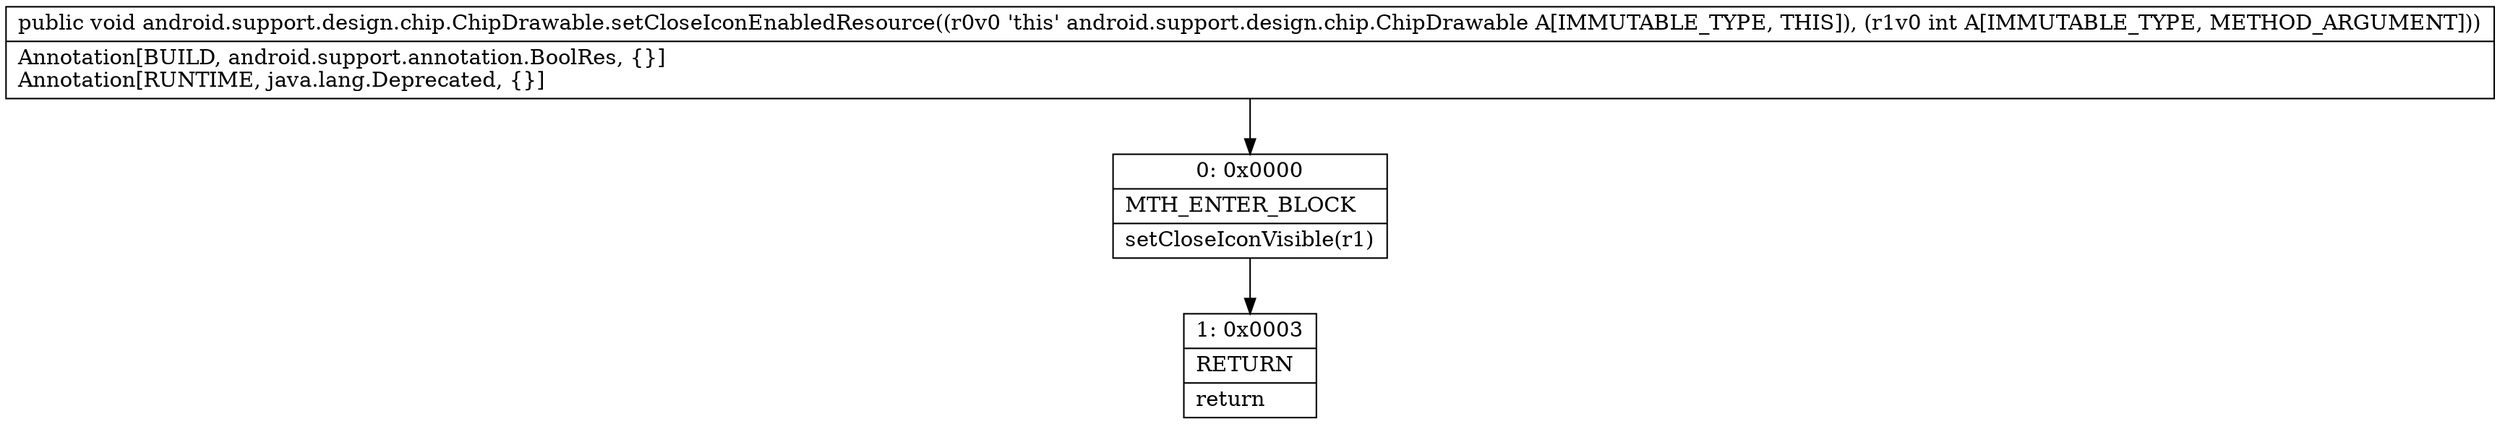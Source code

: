 digraph "CFG forandroid.support.design.chip.ChipDrawable.setCloseIconEnabledResource(I)V" {
Node_0 [shape=record,label="{0\:\ 0x0000|MTH_ENTER_BLOCK\l|setCloseIconVisible(r1)\l}"];
Node_1 [shape=record,label="{1\:\ 0x0003|RETURN\l|return\l}"];
MethodNode[shape=record,label="{public void android.support.design.chip.ChipDrawable.setCloseIconEnabledResource((r0v0 'this' android.support.design.chip.ChipDrawable A[IMMUTABLE_TYPE, THIS]), (r1v0 int A[IMMUTABLE_TYPE, METHOD_ARGUMENT]))  | Annotation[BUILD, android.support.annotation.BoolRes, \{\}]\lAnnotation[RUNTIME, java.lang.Deprecated, \{\}]\l}"];
MethodNode -> Node_0;
Node_0 -> Node_1;
}

